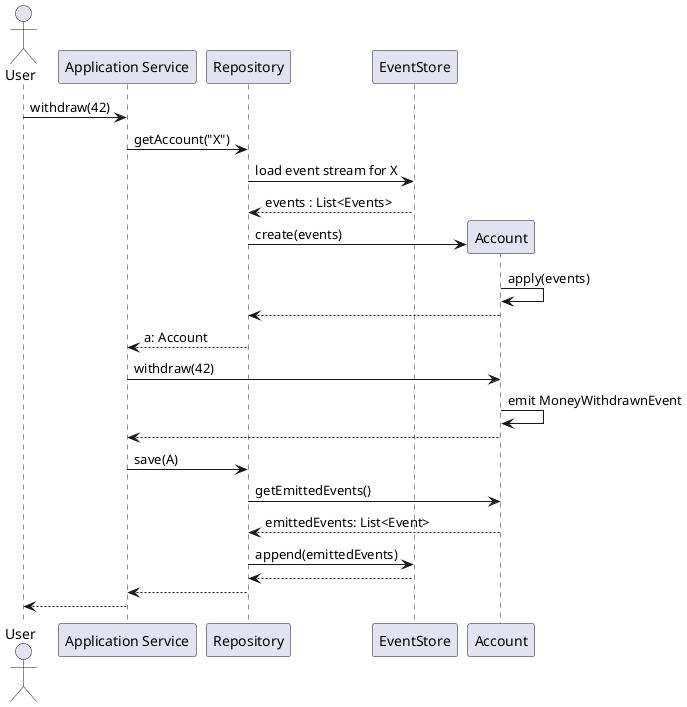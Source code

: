 @startuml

actor "User" as U
participant "Application Service" as AS
participant "Repository" as R
participant "EventStore" as ES

U -> AS: withdraw(42)
AS -> R: getAccount("X")
R -> ES: load event stream for X
R <-- ES: events : List<Events>
create "Account" as A
R ->  A: create(events)
A -> A: apply(events)
R <-- A
AS <-- R: a: Account
AS -> A: withdraw(42)
A -> A: emit MoneyWithdrawnEvent
AS <-- A
AS -> R: save(A)
R -> A: getEmittedEvents()
R <-- A: emittedEvents: List<Event>
R -> ES: append(emittedEvents)
R <-- ES
AS <-- R
U <-- AS

@enduml